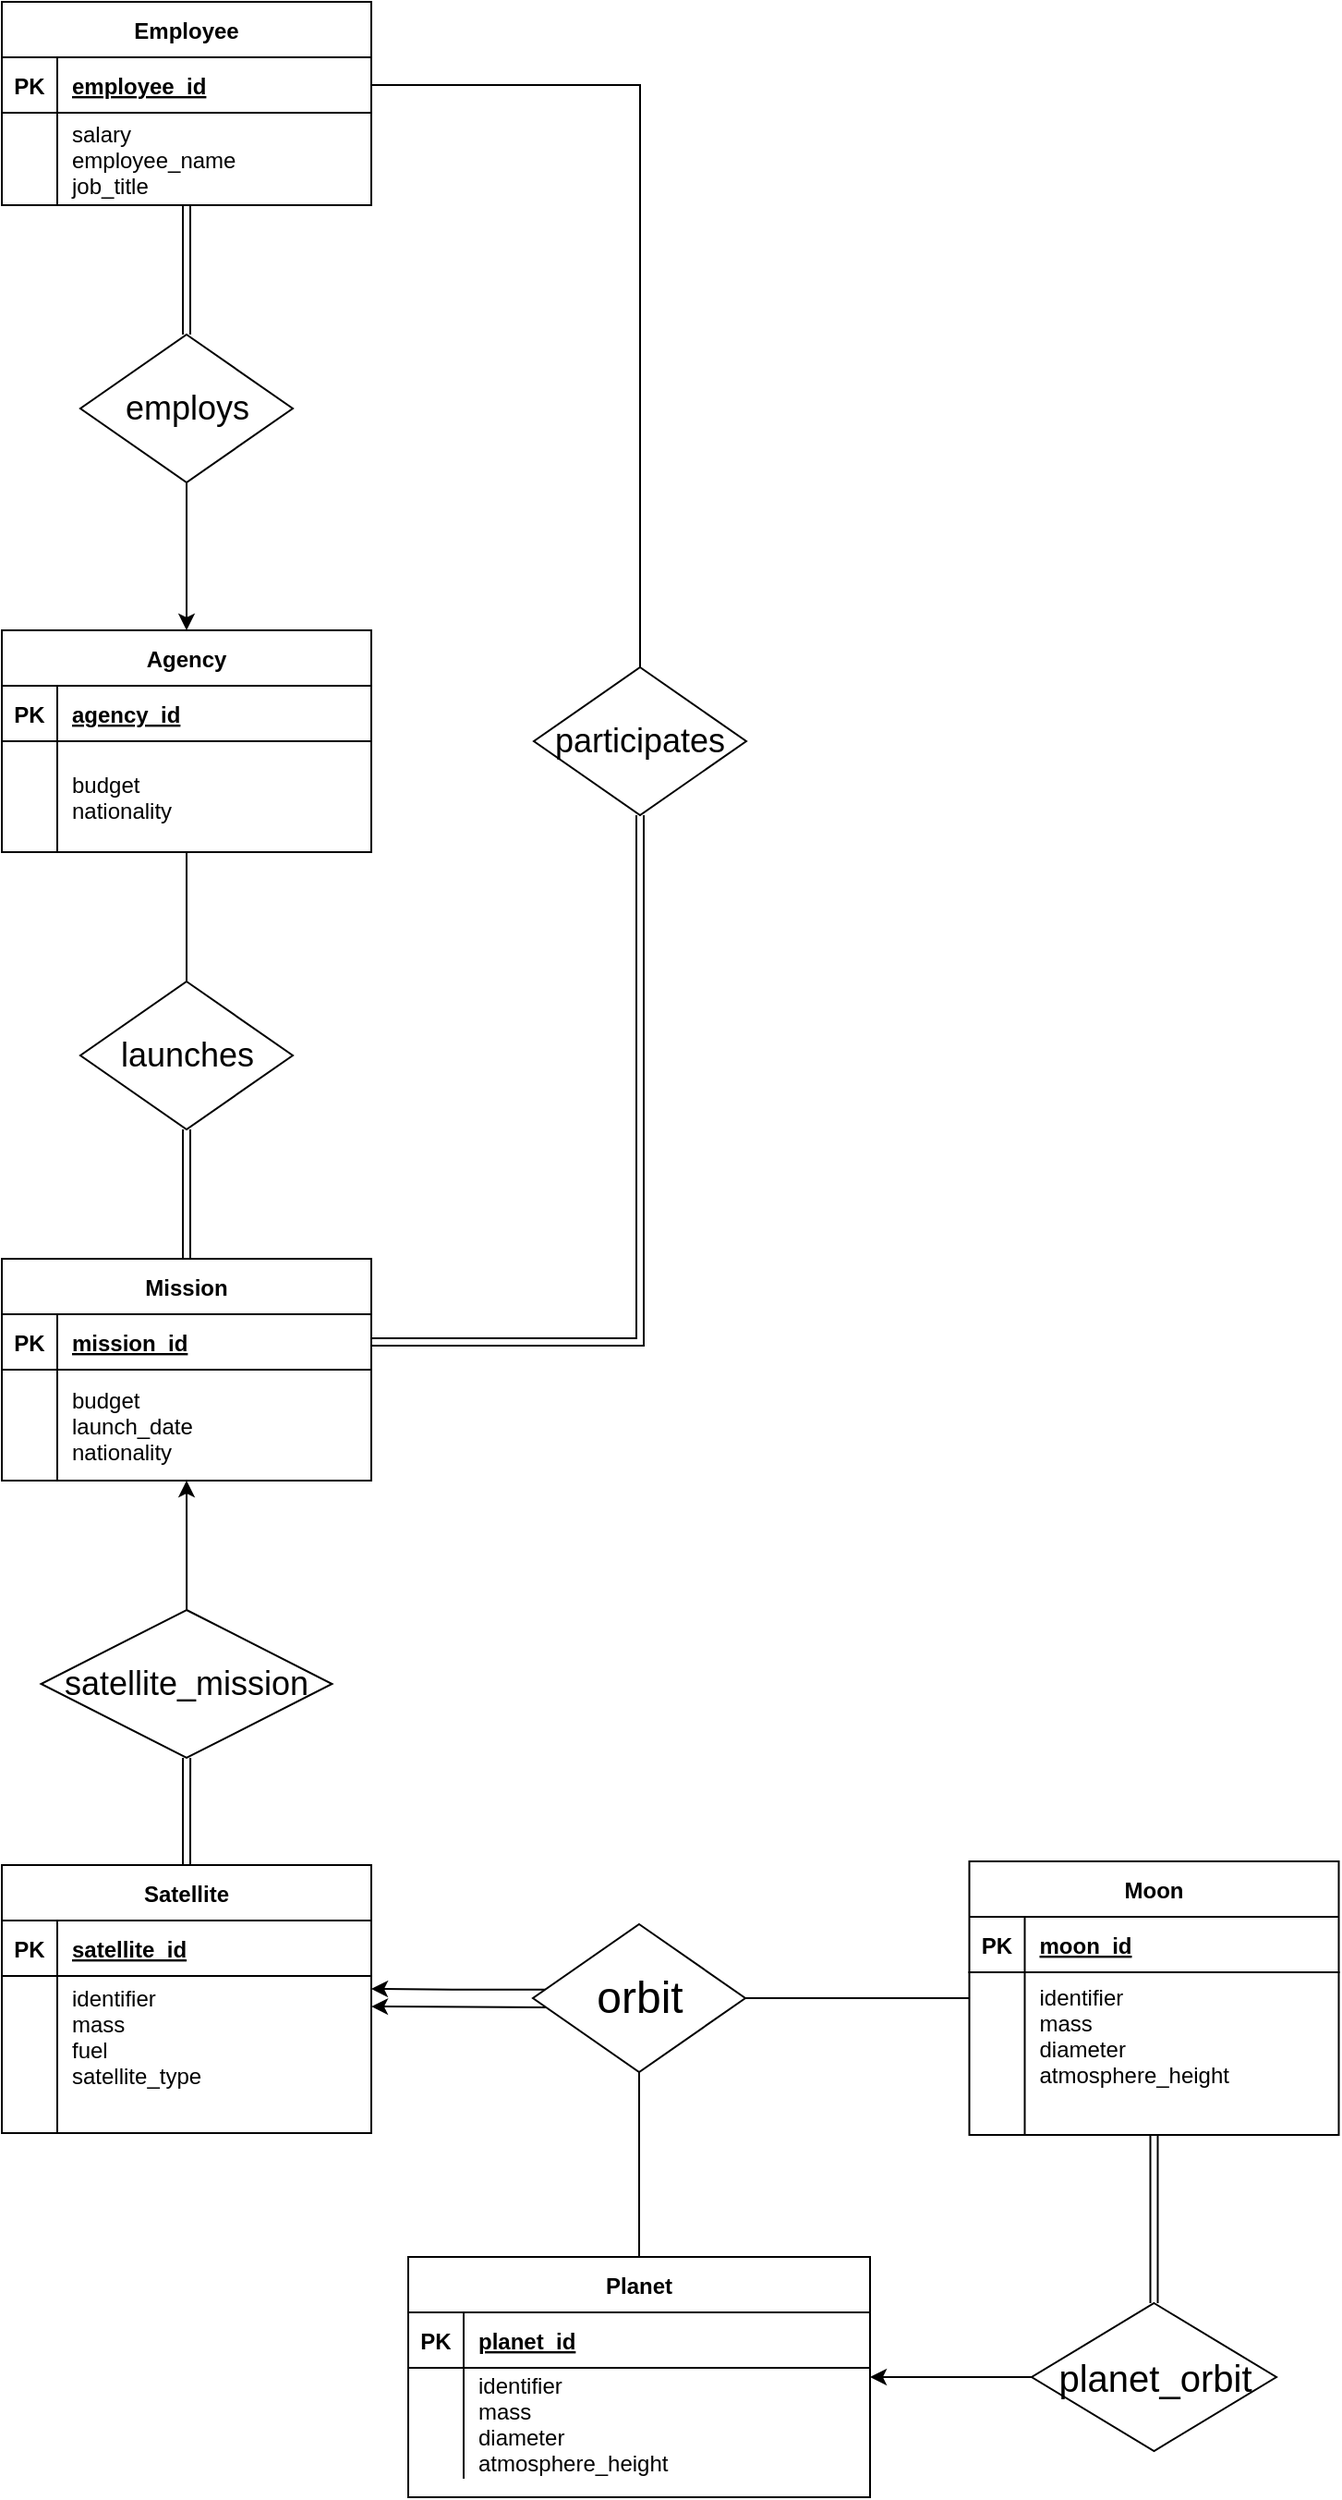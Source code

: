 <mxfile version="22.0.2" type="device">
  <diagram id="R2lEEEUBdFMjLlhIrx00" name="Page-1">
    <mxGraphModel dx="1434" dy="1944" grid="1" gridSize="10" guides="1" tooltips="1" connect="1" arrows="1" fold="1" page="1" pageScale="1" pageWidth="850" pageHeight="1100" math="0" shadow="0" extFonts="Permanent Marker^https://fonts.googleapis.com/css?family=Permanent+Marker">
      <root>
        <mxCell id="0" />
        <mxCell id="1" parent="0" />
        <mxCell id="OnQF7Efn21lv7eKaw0Ne-23" style="rounded=0;orthogonalLoop=1;jettySize=auto;html=1;endArrow=none;endFill=0;" parent="1" source="C-vyLk0tnHw3VtMMgP7b-2" target="OnQF7Efn21lv7eKaw0Ne-21" edge="1">
          <mxGeometry relative="1" as="geometry" />
        </mxCell>
        <mxCell id="C-vyLk0tnHw3VtMMgP7b-2" value="Moon" style="shape=table;startSize=30;container=1;collapsible=1;childLayout=tableLayout;fixedRows=1;rowLines=0;fontStyle=1;align=center;resizeLast=1;" parent="1" vertex="1">
          <mxGeometry x="603.75" y="696" width="200" height="148" as="geometry" />
        </mxCell>
        <mxCell id="C-vyLk0tnHw3VtMMgP7b-3" value="" style="shape=partialRectangle;collapsible=0;dropTarget=0;pointerEvents=0;fillColor=none;points=[[0,0.5],[1,0.5]];portConstraint=eastwest;top=0;left=0;right=0;bottom=1;" parent="C-vyLk0tnHw3VtMMgP7b-2" vertex="1">
          <mxGeometry y="30" width="200" height="30" as="geometry" />
        </mxCell>
        <mxCell id="C-vyLk0tnHw3VtMMgP7b-4" value="PK" style="shape=partialRectangle;overflow=hidden;connectable=0;fillColor=none;top=0;left=0;bottom=0;right=0;fontStyle=1;" parent="C-vyLk0tnHw3VtMMgP7b-3" vertex="1">
          <mxGeometry width="30" height="30" as="geometry">
            <mxRectangle width="30" height="30" as="alternateBounds" />
          </mxGeometry>
        </mxCell>
        <mxCell id="C-vyLk0tnHw3VtMMgP7b-5" value="moon_id" style="shape=partialRectangle;overflow=hidden;connectable=0;fillColor=none;top=0;left=0;bottom=0;right=0;align=left;spacingLeft=6;fontStyle=5;" parent="C-vyLk0tnHw3VtMMgP7b-3" vertex="1">
          <mxGeometry x="30" width="170" height="30" as="geometry">
            <mxRectangle width="170" height="30" as="alternateBounds" />
          </mxGeometry>
        </mxCell>
        <mxCell id="C-vyLk0tnHw3VtMMgP7b-6" value="" style="shape=partialRectangle;collapsible=0;dropTarget=0;pointerEvents=0;fillColor=none;points=[[0,0.5],[1,0.5]];portConstraint=eastwest;top=0;left=0;right=0;bottom=0;" parent="C-vyLk0tnHw3VtMMgP7b-2" vertex="1">
          <mxGeometry y="60" width="200" height="68" as="geometry" />
        </mxCell>
        <mxCell id="C-vyLk0tnHw3VtMMgP7b-7" value="" style="shape=partialRectangle;overflow=hidden;connectable=0;fillColor=none;top=0;left=0;bottom=0;right=0;" parent="C-vyLk0tnHw3VtMMgP7b-6" vertex="1">
          <mxGeometry width="30" height="68" as="geometry">
            <mxRectangle width="30" height="68" as="alternateBounds" />
          </mxGeometry>
        </mxCell>
        <mxCell id="C-vyLk0tnHw3VtMMgP7b-8" value="identifier&#xa;mass&#xa;diameter&#xa;atmosphere_height" style="shape=partialRectangle;overflow=hidden;connectable=0;fillColor=none;top=0;left=0;bottom=0;right=0;align=left;spacingLeft=6;" parent="C-vyLk0tnHw3VtMMgP7b-6" vertex="1">
          <mxGeometry x="30" width="170" height="68" as="geometry">
            <mxRectangle width="170" height="68" as="alternateBounds" />
          </mxGeometry>
        </mxCell>
        <mxCell id="C-vyLk0tnHw3VtMMgP7b-9" value="" style="shape=partialRectangle;collapsible=0;dropTarget=0;pointerEvents=0;fillColor=none;points=[[0,0.5],[1,0.5]];portConstraint=eastwest;top=0;left=0;right=0;bottom=0;" parent="C-vyLk0tnHw3VtMMgP7b-2" vertex="1">
          <mxGeometry y="128" width="200" height="20" as="geometry" />
        </mxCell>
        <mxCell id="C-vyLk0tnHw3VtMMgP7b-10" value="" style="shape=partialRectangle;overflow=hidden;connectable=0;fillColor=none;top=0;left=0;bottom=0;right=0;" parent="C-vyLk0tnHw3VtMMgP7b-9" vertex="1">
          <mxGeometry width="30" height="20" as="geometry">
            <mxRectangle width="30" height="20" as="alternateBounds" />
          </mxGeometry>
        </mxCell>
        <mxCell id="C-vyLk0tnHw3VtMMgP7b-11" value="" style="shape=partialRectangle;overflow=hidden;connectable=0;fillColor=none;top=0;left=0;bottom=0;right=0;align=left;spacingLeft=6;" parent="C-vyLk0tnHw3VtMMgP7b-9" vertex="1">
          <mxGeometry x="30" width="170" height="20" as="geometry">
            <mxRectangle width="170" height="20" as="alternateBounds" />
          </mxGeometry>
        </mxCell>
        <mxCell id="OnQF7Efn21lv7eKaw0Ne-39" style="edgeStyle=orthogonalEdgeStyle;rounded=0;orthogonalLoop=1;jettySize=auto;html=1;endArrow=none;endFill=0;shape=link;" parent="1" source="C-vyLk0tnHw3VtMMgP7b-13" target="OnQF7Efn21lv7eKaw0Ne-38" edge="1">
          <mxGeometry relative="1" as="geometry" />
        </mxCell>
        <mxCell id="C-vyLk0tnHw3VtMMgP7b-13" value="Satellite" style="shape=table;startSize=30;container=1;collapsible=1;childLayout=tableLayout;fixedRows=1;rowLines=0;fontStyle=1;align=center;resizeLast=1;" parent="1" vertex="1">
          <mxGeometry x="80" y="698" width="200" height="145" as="geometry" />
        </mxCell>
        <mxCell id="C-vyLk0tnHw3VtMMgP7b-14" value="" style="shape=partialRectangle;collapsible=0;dropTarget=0;pointerEvents=0;fillColor=none;points=[[0,0.5],[1,0.5]];portConstraint=eastwest;top=0;left=0;right=0;bottom=1;" parent="C-vyLk0tnHw3VtMMgP7b-13" vertex="1">
          <mxGeometry y="30" width="200" height="30" as="geometry" />
        </mxCell>
        <mxCell id="C-vyLk0tnHw3VtMMgP7b-15" value="PK" style="shape=partialRectangle;overflow=hidden;connectable=0;fillColor=none;top=0;left=0;bottom=0;right=0;fontStyle=1;" parent="C-vyLk0tnHw3VtMMgP7b-14" vertex="1">
          <mxGeometry width="30" height="30" as="geometry">
            <mxRectangle width="30" height="30" as="alternateBounds" />
          </mxGeometry>
        </mxCell>
        <mxCell id="C-vyLk0tnHw3VtMMgP7b-16" value="satellite_id" style="shape=partialRectangle;overflow=hidden;connectable=0;fillColor=none;top=0;left=0;bottom=0;right=0;align=left;spacingLeft=6;fontStyle=5;" parent="C-vyLk0tnHw3VtMMgP7b-14" vertex="1">
          <mxGeometry x="30" width="170" height="30" as="geometry">
            <mxRectangle width="170" height="30" as="alternateBounds" />
          </mxGeometry>
        </mxCell>
        <mxCell id="C-vyLk0tnHw3VtMMgP7b-17" value="" style="shape=partialRectangle;collapsible=0;dropTarget=0;pointerEvents=0;fillColor=none;points=[[0,0.5],[1,0.5]];portConstraint=eastwest;top=0;left=0;right=0;bottom=0;" parent="C-vyLk0tnHw3VtMMgP7b-13" vertex="1">
          <mxGeometry y="60" width="200" height="65" as="geometry" />
        </mxCell>
        <mxCell id="C-vyLk0tnHw3VtMMgP7b-18" value="" style="shape=partialRectangle;overflow=hidden;connectable=0;fillColor=none;top=0;left=0;bottom=0;right=0;" parent="C-vyLk0tnHw3VtMMgP7b-17" vertex="1">
          <mxGeometry width="30" height="65" as="geometry">
            <mxRectangle width="30" height="65" as="alternateBounds" />
          </mxGeometry>
        </mxCell>
        <mxCell id="C-vyLk0tnHw3VtMMgP7b-19" value="identifier&#xa;mass&#xa;fuel&#xa;satellite_type" style="shape=partialRectangle;overflow=hidden;connectable=0;fillColor=none;top=0;left=0;bottom=0;right=0;align=left;spacingLeft=6;" parent="C-vyLk0tnHw3VtMMgP7b-17" vertex="1">
          <mxGeometry x="30" width="170" height="65" as="geometry">
            <mxRectangle width="170" height="65" as="alternateBounds" />
          </mxGeometry>
        </mxCell>
        <mxCell id="C-vyLk0tnHw3VtMMgP7b-20" value="" style="shape=partialRectangle;collapsible=0;dropTarget=0;pointerEvents=0;fillColor=none;points=[[0,0.5],[1,0.5]];portConstraint=eastwest;top=0;left=0;right=0;bottom=0;" parent="C-vyLk0tnHw3VtMMgP7b-13" vertex="1">
          <mxGeometry y="125" width="200" height="20" as="geometry" />
        </mxCell>
        <mxCell id="C-vyLk0tnHw3VtMMgP7b-21" value="" style="shape=partialRectangle;overflow=hidden;connectable=0;fillColor=none;top=0;left=0;bottom=0;right=0;" parent="C-vyLk0tnHw3VtMMgP7b-20" vertex="1">
          <mxGeometry width="30" height="20" as="geometry">
            <mxRectangle width="30" height="20" as="alternateBounds" />
          </mxGeometry>
        </mxCell>
        <mxCell id="C-vyLk0tnHw3VtMMgP7b-22" value="" style="shape=partialRectangle;overflow=hidden;connectable=0;fillColor=none;top=0;left=0;bottom=0;right=0;align=left;spacingLeft=6;" parent="C-vyLk0tnHw3VtMMgP7b-20" vertex="1">
          <mxGeometry x="30" width="170" height="20" as="geometry">
            <mxRectangle width="170" height="20" as="alternateBounds" />
          </mxGeometry>
        </mxCell>
        <mxCell id="OnQF7Efn21lv7eKaw0Ne-24" style="rounded=0;orthogonalLoop=1;jettySize=auto;html=1;startArrow=none;startFill=0;endArrow=none;endFill=0;" parent="1" source="C-vyLk0tnHw3VtMMgP7b-23" target="OnQF7Efn21lv7eKaw0Ne-21" edge="1">
          <mxGeometry relative="1" as="geometry" />
        </mxCell>
        <mxCell id="C-vyLk0tnHw3VtMMgP7b-23" value="Planet" style="shape=table;startSize=30;container=1;collapsible=1;childLayout=tableLayout;fixedRows=1;rowLines=0;fontStyle=1;align=center;resizeLast=1;" parent="1" vertex="1">
          <mxGeometry x="300" y="910" width="250" height="130" as="geometry" />
        </mxCell>
        <mxCell id="C-vyLk0tnHw3VtMMgP7b-24" value="" style="shape=partialRectangle;collapsible=0;dropTarget=0;pointerEvents=0;fillColor=none;points=[[0,0.5],[1,0.5]];portConstraint=eastwest;top=0;left=0;right=0;bottom=1;" parent="C-vyLk0tnHw3VtMMgP7b-23" vertex="1">
          <mxGeometry y="30" width="250" height="30" as="geometry" />
        </mxCell>
        <mxCell id="C-vyLk0tnHw3VtMMgP7b-25" value="PK" style="shape=partialRectangle;overflow=hidden;connectable=0;fillColor=none;top=0;left=0;bottom=0;right=0;fontStyle=1;" parent="C-vyLk0tnHw3VtMMgP7b-24" vertex="1">
          <mxGeometry width="30" height="30" as="geometry">
            <mxRectangle width="30" height="30" as="alternateBounds" />
          </mxGeometry>
        </mxCell>
        <mxCell id="C-vyLk0tnHw3VtMMgP7b-26" value="planet_id" style="shape=partialRectangle;overflow=hidden;connectable=0;fillColor=none;top=0;left=0;bottom=0;right=0;align=left;spacingLeft=6;fontStyle=5;" parent="C-vyLk0tnHw3VtMMgP7b-24" vertex="1">
          <mxGeometry x="30" width="220" height="30" as="geometry">
            <mxRectangle width="220" height="30" as="alternateBounds" />
          </mxGeometry>
        </mxCell>
        <mxCell id="C-vyLk0tnHw3VtMMgP7b-27" value="" style="shape=partialRectangle;collapsible=0;dropTarget=0;pointerEvents=0;fillColor=none;points=[[0,0.5],[1,0.5]];portConstraint=eastwest;top=0;left=0;right=0;bottom=0;" parent="C-vyLk0tnHw3VtMMgP7b-23" vertex="1">
          <mxGeometry y="60" width="250" height="60" as="geometry" />
        </mxCell>
        <mxCell id="C-vyLk0tnHw3VtMMgP7b-28" value="" style="shape=partialRectangle;overflow=hidden;connectable=0;fillColor=none;top=0;left=0;bottom=0;right=0;" parent="C-vyLk0tnHw3VtMMgP7b-27" vertex="1">
          <mxGeometry width="30" height="60" as="geometry">
            <mxRectangle width="30" height="60" as="alternateBounds" />
          </mxGeometry>
        </mxCell>
        <mxCell id="C-vyLk0tnHw3VtMMgP7b-29" value="identifier&#xa;mass&#xa;diameter&#xa;atmosphere_height" style="shape=partialRectangle;overflow=hidden;connectable=0;fillColor=none;top=0;left=0;bottom=0;right=0;align=left;spacingLeft=6;" parent="C-vyLk0tnHw3VtMMgP7b-27" vertex="1">
          <mxGeometry x="30" width="220" height="60" as="geometry">
            <mxRectangle width="220" height="60" as="alternateBounds" />
          </mxGeometry>
        </mxCell>
        <mxCell id="OnQF7Efn21lv7eKaw0Ne-2" value="Agency" style="shape=table;startSize=30;container=1;collapsible=1;childLayout=tableLayout;fixedRows=1;rowLines=0;fontStyle=1;align=center;resizeLast=1;" parent="1" vertex="1">
          <mxGeometry x="80" y="30" width="200" height="120" as="geometry" />
        </mxCell>
        <mxCell id="OnQF7Efn21lv7eKaw0Ne-3" value="" style="shape=partialRectangle;collapsible=0;dropTarget=0;pointerEvents=0;fillColor=none;points=[[0,0.5],[1,0.5]];portConstraint=eastwest;top=0;left=0;right=0;bottom=1;" parent="OnQF7Efn21lv7eKaw0Ne-2" vertex="1">
          <mxGeometry y="30" width="200" height="30" as="geometry" />
        </mxCell>
        <mxCell id="OnQF7Efn21lv7eKaw0Ne-4" value="PK" style="shape=partialRectangle;overflow=hidden;connectable=0;fillColor=none;top=0;left=0;bottom=0;right=0;fontStyle=1;" parent="OnQF7Efn21lv7eKaw0Ne-3" vertex="1">
          <mxGeometry width="30" height="30" as="geometry">
            <mxRectangle width="30" height="30" as="alternateBounds" />
          </mxGeometry>
        </mxCell>
        <mxCell id="OnQF7Efn21lv7eKaw0Ne-5" value="agency_id" style="shape=partialRectangle;overflow=hidden;connectable=0;fillColor=none;top=0;left=0;bottom=0;right=0;align=left;spacingLeft=6;fontStyle=5;" parent="OnQF7Efn21lv7eKaw0Ne-3" vertex="1">
          <mxGeometry x="30" width="170" height="30" as="geometry">
            <mxRectangle width="170" height="30" as="alternateBounds" />
          </mxGeometry>
        </mxCell>
        <mxCell id="OnQF7Efn21lv7eKaw0Ne-6" value="" style="shape=partialRectangle;collapsible=0;dropTarget=0;pointerEvents=0;fillColor=none;points=[[0,0.5],[1,0.5]];portConstraint=eastwest;top=0;left=0;right=0;bottom=0;" parent="OnQF7Efn21lv7eKaw0Ne-2" vertex="1">
          <mxGeometry y="60" width="200" height="60" as="geometry" />
        </mxCell>
        <mxCell id="OnQF7Efn21lv7eKaw0Ne-7" value="" style="shape=partialRectangle;overflow=hidden;connectable=0;fillColor=none;top=0;left=0;bottom=0;right=0;" parent="OnQF7Efn21lv7eKaw0Ne-6" vertex="1">
          <mxGeometry width="30" height="60" as="geometry">
            <mxRectangle width="30" height="60" as="alternateBounds" />
          </mxGeometry>
        </mxCell>
        <mxCell id="OnQF7Efn21lv7eKaw0Ne-8" value="budget&#xa;nationality" style="shape=partialRectangle;overflow=hidden;connectable=0;fillColor=none;top=0;left=0;bottom=0;right=0;align=left;spacingLeft=6;" parent="OnQF7Efn21lv7eKaw0Ne-6" vertex="1">
          <mxGeometry x="30" width="170" height="60" as="geometry">
            <mxRectangle width="170" height="60" as="alternateBounds" />
          </mxGeometry>
        </mxCell>
        <mxCell id="OnQF7Efn21lv7eKaw0Ne-47" style="rounded=0;orthogonalLoop=1;jettySize=auto;html=1;endArrow=none;endFill=0;shape=link;" parent="1" source="OnQF7Efn21lv7eKaw0Ne-9" target="OnQF7Efn21lv7eKaw0Ne-46" edge="1">
          <mxGeometry relative="1" as="geometry" />
        </mxCell>
        <mxCell id="OnQF7Efn21lv7eKaw0Ne-9" value="Employee" style="shape=table;startSize=30;container=1;collapsible=1;childLayout=tableLayout;fixedRows=1;rowLines=0;fontStyle=1;align=center;resizeLast=1;" parent="1" vertex="1">
          <mxGeometry x="80" y="-310" width="200" height="110" as="geometry" />
        </mxCell>
        <mxCell id="OnQF7Efn21lv7eKaw0Ne-10" value="" style="shape=partialRectangle;collapsible=0;dropTarget=0;pointerEvents=0;fillColor=none;points=[[0,0.5],[1,0.5]];portConstraint=eastwest;top=0;left=0;right=0;bottom=1;" parent="OnQF7Efn21lv7eKaw0Ne-9" vertex="1">
          <mxGeometry y="30" width="200" height="30" as="geometry" />
        </mxCell>
        <mxCell id="OnQF7Efn21lv7eKaw0Ne-11" value="PK" style="shape=partialRectangle;overflow=hidden;connectable=0;fillColor=none;top=0;left=0;bottom=0;right=0;fontStyle=1;" parent="OnQF7Efn21lv7eKaw0Ne-10" vertex="1">
          <mxGeometry width="30" height="30" as="geometry">
            <mxRectangle width="30" height="30" as="alternateBounds" />
          </mxGeometry>
        </mxCell>
        <mxCell id="OnQF7Efn21lv7eKaw0Ne-12" value="employee_id" style="shape=partialRectangle;overflow=hidden;connectable=0;fillColor=none;top=0;left=0;bottom=0;right=0;align=left;spacingLeft=6;fontStyle=5;" parent="OnQF7Efn21lv7eKaw0Ne-10" vertex="1">
          <mxGeometry x="30" width="170" height="30" as="geometry">
            <mxRectangle width="170" height="30" as="alternateBounds" />
          </mxGeometry>
        </mxCell>
        <mxCell id="OnQF7Efn21lv7eKaw0Ne-13" value="" style="shape=partialRectangle;collapsible=0;dropTarget=0;pointerEvents=0;fillColor=none;points=[[0,0.5],[1,0.5]];portConstraint=eastwest;top=0;left=0;right=0;bottom=0;" parent="OnQF7Efn21lv7eKaw0Ne-9" vertex="1">
          <mxGeometry y="60" width="200" height="50" as="geometry" />
        </mxCell>
        <mxCell id="OnQF7Efn21lv7eKaw0Ne-14" value="" style="shape=partialRectangle;overflow=hidden;connectable=0;fillColor=none;top=0;left=0;bottom=0;right=0;" parent="OnQF7Efn21lv7eKaw0Ne-13" vertex="1">
          <mxGeometry width="30" height="50" as="geometry">
            <mxRectangle width="30" height="50" as="alternateBounds" />
          </mxGeometry>
        </mxCell>
        <mxCell id="OnQF7Efn21lv7eKaw0Ne-15" value="salary&#xa;employee_name&#xa;job_title" style="shape=partialRectangle;overflow=hidden;connectable=0;fillColor=none;top=0;left=0;bottom=0;right=0;align=left;spacingLeft=6;" parent="OnQF7Efn21lv7eKaw0Ne-13" vertex="1">
          <mxGeometry x="30" width="170" height="50" as="geometry">
            <mxRectangle width="170" height="50" as="alternateBounds" />
          </mxGeometry>
        </mxCell>
        <mxCell id="fQ6Afk73IqS5YjXyjYN_-1" style="edgeStyle=orthogonalEdgeStyle;rounded=0;orthogonalLoop=1;jettySize=auto;html=1;" edge="1" parent="1" source="OnQF7Efn21lv7eKaw0Ne-18" target="C-vyLk0tnHw3VtMMgP7b-23">
          <mxGeometry relative="1" as="geometry" />
        </mxCell>
        <mxCell id="OnQF7Efn21lv7eKaw0Ne-18" value="&lt;font style=&quot;font-size: 20px;&quot;&gt;planet_orbit&lt;/font&gt;" style="rhombus;whiteSpace=wrap;html=1;" parent="1" vertex="1">
          <mxGeometry x="637.5" y="935" width="132.5" height="80" as="geometry" />
        </mxCell>
        <mxCell id="fQ6Afk73IqS5YjXyjYN_-2" style="edgeStyle=orthogonalEdgeStyle;rounded=0;orthogonalLoop=1;jettySize=auto;html=1;exitX=0.066;exitY=0.563;exitDx=0;exitDy=0;exitPerimeter=0;" edge="1" parent="1" source="OnQF7Efn21lv7eKaw0Ne-21">
          <mxGeometry relative="1" as="geometry">
            <mxPoint x="367.5" y="775" as="sourcePoint" />
            <mxPoint x="280.0" y="774.512" as="targetPoint" />
          </mxGeometry>
        </mxCell>
        <mxCell id="fQ6Afk73IqS5YjXyjYN_-3" style="edgeStyle=orthogonalEdgeStyle;rounded=0;orthogonalLoop=1;jettySize=auto;html=1;exitX=0.06;exitY=0.442;exitDx=0;exitDy=0;exitPerimeter=0;entryX=1;entryY=0.107;entryDx=0;entryDy=0;entryPerimeter=0;" edge="1" parent="1" source="OnQF7Efn21lv7eKaw0Ne-21" target="C-vyLk0tnHw3VtMMgP7b-17">
          <mxGeometry relative="1" as="geometry">
            <mxPoint x="368" y="765.49" as="sourcePoint" />
            <mxPoint x="280.5" y="765.002" as="targetPoint" />
          </mxGeometry>
        </mxCell>
        <mxCell id="OnQF7Efn21lv7eKaw0Ne-21" value="&lt;font style=&quot;font-size: 24px;&quot;&gt;orbit&lt;/font&gt;" style="rhombus;whiteSpace=wrap;html=1;" parent="1" vertex="1">
          <mxGeometry x="367.5" y="730" width="115" height="80" as="geometry" />
        </mxCell>
        <mxCell id="OnQF7Efn21lv7eKaw0Ne-44" style="edgeStyle=orthogonalEdgeStyle;rounded=0;orthogonalLoop=1;jettySize=auto;html=1;shape=link;" parent="1" source="OnQF7Efn21lv7eKaw0Ne-31" target="OnQF7Efn21lv7eKaw0Ne-43" edge="1">
          <mxGeometry relative="1" as="geometry" />
        </mxCell>
        <mxCell id="OnQF7Efn21lv7eKaw0Ne-31" value="Mission" style="shape=table;startSize=30;container=1;collapsible=1;childLayout=tableLayout;fixedRows=1;rowLines=0;fontStyle=1;align=center;resizeLast=1;" parent="1" vertex="1">
          <mxGeometry x="80" y="370" width="200" height="120" as="geometry" />
        </mxCell>
        <mxCell id="OnQF7Efn21lv7eKaw0Ne-32" value="" style="shape=partialRectangle;collapsible=0;dropTarget=0;pointerEvents=0;fillColor=none;points=[[0,0.5],[1,0.5]];portConstraint=eastwest;top=0;left=0;right=0;bottom=1;" parent="OnQF7Efn21lv7eKaw0Ne-31" vertex="1">
          <mxGeometry y="30" width="200" height="30" as="geometry" />
        </mxCell>
        <mxCell id="OnQF7Efn21lv7eKaw0Ne-33" value="PK" style="shape=partialRectangle;overflow=hidden;connectable=0;fillColor=none;top=0;left=0;bottom=0;right=0;fontStyle=1;" parent="OnQF7Efn21lv7eKaw0Ne-32" vertex="1">
          <mxGeometry width="30" height="30" as="geometry">
            <mxRectangle width="30" height="30" as="alternateBounds" />
          </mxGeometry>
        </mxCell>
        <mxCell id="OnQF7Efn21lv7eKaw0Ne-34" value="mission_id" style="shape=partialRectangle;overflow=hidden;connectable=0;fillColor=none;top=0;left=0;bottom=0;right=0;align=left;spacingLeft=6;fontStyle=5;" parent="OnQF7Efn21lv7eKaw0Ne-32" vertex="1">
          <mxGeometry x="30" width="170" height="30" as="geometry">
            <mxRectangle width="170" height="30" as="alternateBounds" />
          </mxGeometry>
        </mxCell>
        <mxCell id="OnQF7Efn21lv7eKaw0Ne-35" value="" style="shape=partialRectangle;collapsible=0;dropTarget=0;pointerEvents=0;fillColor=none;points=[[0,0.5],[1,0.5]];portConstraint=eastwest;top=0;left=0;right=0;bottom=0;" parent="OnQF7Efn21lv7eKaw0Ne-31" vertex="1">
          <mxGeometry y="60" width="200" height="60" as="geometry" />
        </mxCell>
        <mxCell id="OnQF7Efn21lv7eKaw0Ne-36" value="" style="shape=partialRectangle;overflow=hidden;connectable=0;fillColor=none;top=0;left=0;bottom=0;right=0;" parent="OnQF7Efn21lv7eKaw0Ne-35" vertex="1">
          <mxGeometry width="30" height="60" as="geometry">
            <mxRectangle width="30" height="60" as="alternateBounds" />
          </mxGeometry>
        </mxCell>
        <mxCell id="OnQF7Efn21lv7eKaw0Ne-37" value="budget&#xa;launch_date&#xa;nationality" style="shape=partialRectangle;overflow=hidden;connectable=0;fillColor=none;top=0;left=0;bottom=0;right=0;align=left;spacingLeft=6;" parent="OnQF7Efn21lv7eKaw0Ne-35" vertex="1">
          <mxGeometry x="30" width="170" height="60" as="geometry">
            <mxRectangle width="170" height="60" as="alternateBounds" />
          </mxGeometry>
        </mxCell>
        <mxCell id="fQ6Afk73IqS5YjXyjYN_-4" style="edgeStyle=orthogonalEdgeStyle;rounded=0;orthogonalLoop=1;jettySize=auto;html=1;" edge="1" parent="1" source="OnQF7Efn21lv7eKaw0Ne-38" target="OnQF7Efn21lv7eKaw0Ne-31">
          <mxGeometry relative="1" as="geometry" />
        </mxCell>
        <mxCell id="OnQF7Efn21lv7eKaw0Ne-38" value="&lt;font style=&quot;font-size: 18px;&quot;&gt;satellite_mission&lt;/font&gt;" style="rhombus;whiteSpace=wrap;html=1;" parent="1" vertex="1">
          <mxGeometry x="101.25" y="560" width="157.5" height="80" as="geometry" />
        </mxCell>
        <mxCell id="OnQF7Efn21lv7eKaw0Ne-45" style="edgeStyle=orthogonalEdgeStyle;rounded=0;orthogonalLoop=1;jettySize=auto;html=1;endArrow=none;endFill=0;" parent="1" source="OnQF7Efn21lv7eKaw0Ne-43" target="OnQF7Efn21lv7eKaw0Ne-2" edge="1">
          <mxGeometry relative="1" as="geometry" />
        </mxCell>
        <mxCell id="OnQF7Efn21lv7eKaw0Ne-43" value="&lt;font style=&quot;font-size: 18px;&quot;&gt;launches&lt;/font&gt;" style="rhombus;whiteSpace=wrap;html=1;" parent="1" vertex="1">
          <mxGeometry x="122.5" y="220" width="115" height="80" as="geometry" />
        </mxCell>
        <mxCell id="OnQF7Efn21lv7eKaw0Ne-48" style="edgeStyle=orthogonalEdgeStyle;rounded=0;orthogonalLoop=1;jettySize=auto;html=1;endArrow=classic;endFill=1;" parent="1" source="OnQF7Efn21lv7eKaw0Ne-46" target="OnQF7Efn21lv7eKaw0Ne-2" edge="1">
          <mxGeometry relative="1" as="geometry" />
        </mxCell>
        <mxCell id="OnQF7Efn21lv7eKaw0Ne-46" value="&lt;font style=&quot;font-size: 18px;&quot;&gt;employs&lt;/font&gt;" style="rhombus;whiteSpace=wrap;html=1;" parent="1" vertex="1">
          <mxGeometry x="122.5" y="-130" width="115" height="80" as="geometry" />
        </mxCell>
        <mxCell id="k7hFuTegRZ1rOeOIUMyP-1" style="rounded=0;orthogonalLoop=1;jettySize=auto;html=1;endArrow=none;endFill=0;shape=link;" parent="1" source="OnQF7Efn21lv7eKaw0Ne-18" target="C-vyLk0tnHw3VtMMgP7b-9" edge="1">
          <mxGeometry relative="1" as="geometry" />
        </mxCell>
        <mxCell id="k_z5smAPfGws4BbUcNhc-3" style="edgeStyle=orthogonalEdgeStyle;rounded=0;orthogonalLoop=1;jettySize=auto;html=1;entryX=1;entryY=0.5;entryDx=0;entryDy=0;shape=link;" parent="1" source="k_z5smAPfGws4BbUcNhc-1" target="OnQF7Efn21lv7eKaw0Ne-32" edge="1">
          <mxGeometry relative="1" as="geometry" />
        </mxCell>
        <mxCell id="k_z5smAPfGws4BbUcNhc-4" style="edgeStyle=orthogonalEdgeStyle;rounded=0;orthogonalLoop=1;jettySize=auto;html=1;entryX=1;entryY=0.5;entryDx=0;entryDy=0;endArrow=none;endFill=0;" parent="1" source="k_z5smAPfGws4BbUcNhc-1" target="OnQF7Efn21lv7eKaw0Ne-10" edge="1">
          <mxGeometry relative="1" as="geometry" />
        </mxCell>
        <mxCell id="k_z5smAPfGws4BbUcNhc-1" value="&lt;font style=&quot;font-size: 18px;&quot;&gt;participates&lt;/font&gt;" style="rhombus;whiteSpace=wrap;html=1;" parent="1" vertex="1">
          <mxGeometry x="368" y="50" width="115" height="80" as="geometry" />
        </mxCell>
      </root>
    </mxGraphModel>
  </diagram>
</mxfile>
